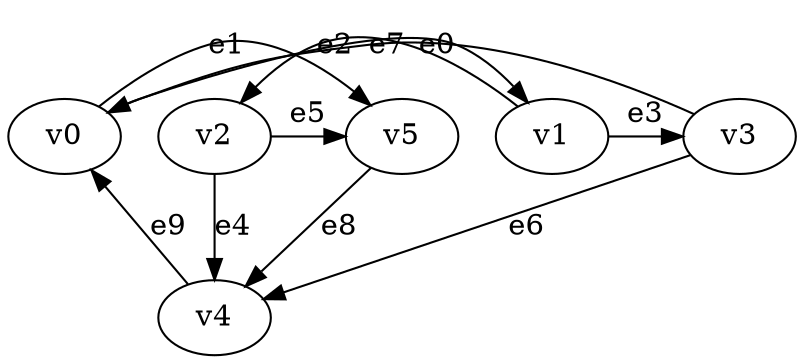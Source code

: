 digraph ComplexTemporalGame {
    /*
     * Test 04: Complex Game Structure
     * 
     * This test demonstrates a larger game with mixed constraint types,
     * showing how different mathematical patterns interact in a full game.
     * 
     * Game structure: 6 vertices, varied constraints, realistic gameplay scenarios
     * Demonstrates: constraint interaction, player strategies, temporal dynamics
     */
    
    // Player 0 vertices (even-numbered)
    v0 [name="v0", player=0];  // Start vertex
    v2 [name="v2", player=0];  // Critical junction
    v4 [name="v4", player=0];  // End goal
    
    // Player 1 vertices (odd-numbered) 
    v1 [name="v1", player=1];  // Early choice
    v3 [name="v3", player=1];  // Late choice
    v5 [name="v5", player=1];  // Alternative path
    
    // Mixed constraint patterns
    v0 -> v1 [label="e0", constraint="time >= 1"];                    // Simple start
    v0 -> v5 [label="e1", constraint="exists k. time = 2*k"];         // Even times only
    
    v1 -> v2 [label="e2", constraint="time <= 10"];                   // Time window
    v1 -> v3 [label="e3", constraint="exists j. time = 3*j + 1"];     // Modular arithmetic
    
    v2 -> v4 [label="e4"];                                            // Always available
    v2 -> v5 [label="e5", constraint="time >= 5"];                    // Late activation
    
    v3 -> v4 [label="e6", constraint="exists a. exists b. time = a + b + 8"];  // Multi-variable
    v3 -> v0 [label="e7", constraint="time <= 15"];                   // Return path
    
    v5 -> v4 [label="e8", constraint="time = 12"];                    // Exact timing
    v4 -> v0 [label="e9", constraint="time >= 20"];                   // Reset condition
}
